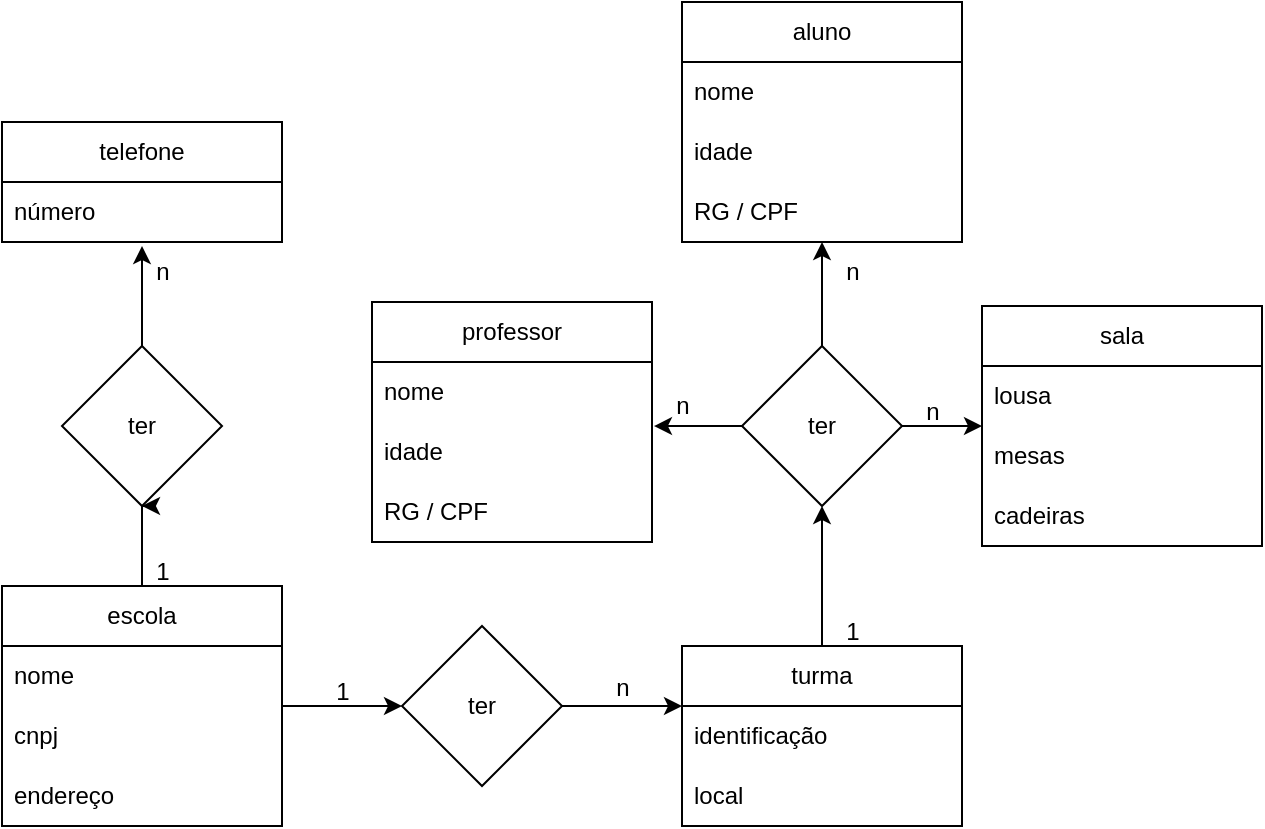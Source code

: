 <mxfile version="21.7.2" type="github">
  <diagram id="R2lEEEUBdFMjLlhIrx00" name="Page-1">
    <mxGraphModel dx="1434" dy="1818" grid="1" gridSize="10" guides="1" tooltips="1" connect="1" arrows="1" fold="1" page="1" pageScale="1" pageWidth="850" pageHeight="1100" math="0" shadow="0" extFonts="Permanent Marker^https://fonts.googleapis.com/css?family=Permanent+Marker">
      <root>
        <mxCell id="0" />
        <mxCell id="1" parent="0" />
        <mxCell id="Fs7Sn9RMDALEW2iFZP0B-6" value="" style="edgeStyle=orthogonalEdgeStyle;rounded=0;orthogonalLoop=1;jettySize=auto;html=1;" edge="1" parent="1" source="Fs7Sn9RMDALEW2iFZP0B-1" target="Fs7Sn9RMDALEW2iFZP0B-5">
          <mxGeometry relative="1" as="geometry" />
        </mxCell>
        <mxCell id="Fs7Sn9RMDALEW2iFZP0B-19" value="" style="edgeStyle=orthogonalEdgeStyle;rounded=0;orthogonalLoop=1;jettySize=auto;html=1;" edge="1" parent="1" source="Fs7Sn9RMDALEW2iFZP0B-1">
          <mxGeometry relative="1" as="geometry">
            <mxPoint x="180" y="150" as="targetPoint" />
            <Array as="points">
              <mxPoint x="180" y="150" />
              <mxPoint x="181" y="150" />
            </Array>
          </mxGeometry>
        </mxCell>
        <mxCell id="Fs7Sn9RMDALEW2iFZP0B-1" value="escola" style="swimlane;fontStyle=0;childLayout=stackLayout;horizontal=1;startSize=30;horizontalStack=0;resizeParent=1;resizeParentMax=0;resizeLast=0;collapsible=1;marginBottom=0;whiteSpace=wrap;html=1;" vertex="1" parent="1">
          <mxGeometry x="110" y="190" width="140" height="120" as="geometry" />
        </mxCell>
        <mxCell id="Fs7Sn9RMDALEW2iFZP0B-2" value="nome" style="text;strokeColor=none;fillColor=none;align=left;verticalAlign=middle;spacingLeft=4;spacingRight=4;overflow=hidden;points=[[0,0.5],[1,0.5]];portConstraint=eastwest;rotatable=0;whiteSpace=wrap;html=1;" vertex="1" parent="Fs7Sn9RMDALEW2iFZP0B-1">
          <mxGeometry y="30" width="140" height="30" as="geometry" />
        </mxCell>
        <mxCell id="Fs7Sn9RMDALEW2iFZP0B-3" value="cnpj" style="text;strokeColor=none;fillColor=none;align=left;verticalAlign=middle;spacingLeft=4;spacingRight=4;overflow=hidden;points=[[0,0.5],[1,0.5]];portConstraint=eastwest;rotatable=0;whiteSpace=wrap;html=1;" vertex="1" parent="Fs7Sn9RMDALEW2iFZP0B-1">
          <mxGeometry y="60" width="140" height="30" as="geometry" />
        </mxCell>
        <mxCell id="Fs7Sn9RMDALEW2iFZP0B-4" value="endereço" style="text;strokeColor=none;fillColor=none;align=left;verticalAlign=middle;spacingLeft=4;spacingRight=4;overflow=hidden;points=[[0,0.5],[1,0.5]];portConstraint=eastwest;rotatable=0;whiteSpace=wrap;html=1;" vertex="1" parent="Fs7Sn9RMDALEW2iFZP0B-1">
          <mxGeometry y="90" width="140" height="30" as="geometry" />
        </mxCell>
        <mxCell id="Fs7Sn9RMDALEW2iFZP0B-8" value="" style="edgeStyle=orthogonalEdgeStyle;rounded=0;orthogonalLoop=1;jettySize=auto;html=1;" edge="1" parent="1" source="Fs7Sn9RMDALEW2iFZP0B-5">
          <mxGeometry relative="1" as="geometry">
            <mxPoint x="450" y="250" as="targetPoint" />
          </mxGeometry>
        </mxCell>
        <mxCell id="Fs7Sn9RMDALEW2iFZP0B-5" value="ter" style="rhombus;whiteSpace=wrap;html=1;fontStyle=0;startSize=30;" vertex="1" parent="1">
          <mxGeometry x="310" y="210" width="80" height="80" as="geometry" />
        </mxCell>
        <mxCell id="Fs7Sn9RMDALEW2iFZP0B-13" value="1" style="text;html=1;align=center;verticalAlign=middle;resizable=0;points=[];autosize=1;strokeColor=none;fillColor=none;" vertex="1" parent="1">
          <mxGeometry x="265" y="228" width="30" height="30" as="geometry" />
        </mxCell>
        <mxCell id="Fs7Sn9RMDALEW2iFZP0B-14" value="&lt;div&gt;&lt;br&gt;&lt;/div&gt;&lt;div&gt;n&lt;/div&gt;" style="text;html=1;align=center;verticalAlign=middle;resizable=0;points=[];autosize=1;strokeColor=none;fillColor=none;" vertex="1" parent="1">
          <mxGeometry x="405" y="213" width="30" height="40" as="geometry" />
        </mxCell>
        <mxCell id="Fs7Sn9RMDALEW2iFZP0B-46" value="" style="edgeStyle=orthogonalEdgeStyle;rounded=0;orthogonalLoop=1;jettySize=auto;html=1;" edge="1" parent="1" source="Fs7Sn9RMDALEW2iFZP0B-20">
          <mxGeometry relative="1" as="geometry">
            <mxPoint x="180" y="20" as="targetPoint" />
          </mxGeometry>
        </mxCell>
        <mxCell id="Fs7Sn9RMDALEW2iFZP0B-20" value="ter" style="rhombus;whiteSpace=wrap;html=1;" vertex="1" parent="1">
          <mxGeometry x="140" y="70" width="80" height="80" as="geometry" />
        </mxCell>
        <mxCell id="Fs7Sn9RMDALEW2iFZP0B-49" value="" style="edgeStyle=orthogonalEdgeStyle;rounded=0;orthogonalLoop=1;jettySize=auto;html=1;exitX=0.5;exitY=0;exitDx=0;exitDy=0;" edge="1" parent="1" source="Fs7Sn9RMDALEW2iFZP0B-83" target="Fs7Sn9RMDALEW2iFZP0B-48">
          <mxGeometry relative="1" as="geometry">
            <mxPoint x="500" y="220" as="sourcePoint" />
          </mxGeometry>
        </mxCell>
        <mxCell id="Fs7Sn9RMDALEW2iFZP0B-57" value="" style="edgeStyle=orthogonalEdgeStyle;rounded=0;orthogonalLoop=1;jettySize=auto;html=1;entryX=1.007;entryY=0.067;entryDx=0;entryDy=0;entryPerimeter=0;" edge="1" parent="1" source="Fs7Sn9RMDALEW2iFZP0B-48" target="Fs7Sn9RMDALEW2iFZP0B-77">
          <mxGeometry relative="1" as="geometry">
            <mxPoint x="440" y="120" as="targetPoint" />
          </mxGeometry>
        </mxCell>
        <mxCell id="Fs7Sn9RMDALEW2iFZP0B-59" value="" style="edgeStyle=orthogonalEdgeStyle;rounded=0;orthogonalLoop=1;jettySize=auto;html=1;" edge="1" parent="1" source="Fs7Sn9RMDALEW2iFZP0B-48">
          <mxGeometry relative="1" as="geometry">
            <mxPoint x="600" y="110" as="targetPoint" />
          </mxGeometry>
        </mxCell>
        <mxCell id="Fs7Sn9RMDALEW2iFZP0B-48" value="ter" style="rhombus;whiteSpace=wrap;html=1;rounded=0;" vertex="1" parent="1">
          <mxGeometry x="480" y="70" width="80" height="80" as="geometry" />
        </mxCell>
        <mxCell id="Fs7Sn9RMDALEW2iFZP0B-61" value="&lt;div&gt;&lt;br&gt;&lt;/div&gt;&lt;div&gt;n&lt;/div&gt;" style="text;html=1;align=center;verticalAlign=middle;resizable=0;points=[];autosize=1;strokeColor=none;fillColor=none;" vertex="1" parent="1">
          <mxGeometry x="560" y="75" width="30" height="40" as="geometry" />
        </mxCell>
        <mxCell id="Fs7Sn9RMDALEW2iFZP0B-62" value="n" style="text;html=1;align=center;verticalAlign=middle;resizable=0;points=[];autosize=1;strokeColor=none;fillColor=none;" vertex="1" parent="1">
          <mxGeometry x="435" y="85" width="30" height="30" as="geometry" />
        </mxCell>
        <mxCell id="Fs7Sn9RMDALEW2iFZP0B-63" value="1" style="text;html=1;align=center;verticalAlign=middle;resizable=0;points=[];autosize=1;strokeColor=none;fillColor=none;" vertex="1" parent="1">
          <mxGeometry x="520" y="198" width="30" height="30" as="geometry" />
        </mxCell>
        <mxCell id="Fs7Sn9RMDALEW2iFZP0B-64" value="n" style="text;html=1;align=center;verticalAlign=middle;resizable=0;points=[];autosize=1;strokeColor=none;fillColor=none;" vertex="1" parent="1">
          <mxGeometry x="520" y="18" width="30" height="30" as="geometry" />
        </mxCell>
        <mxCell id="Fs7Sn9RMDALEW2iFZP0B-65" value="1" style="text;html=1;align=center;verticalAlign=middle;resizable=0;points=[];autosize=1;strokeColor=none;fillColor=none;" vertex="1" parent="1">
          <mxGeometry x="175" y="168" width="30" height="30" as="geometry" />
        </mxCell>
        <mxCell id="Fs7Sn9RMDALEW2iFZP0B-66" value="n" style="text;html=1;align=center;verticalAlign=middle;resizable=0;points=[];autosize=1;strokeColor=none;fillColor=none;" vertex="1" parent="1">
          <mxGeometry x="175" y="18" width="30" height="30" as="geometry" />
        </mxCell>
        <mxCell id="Fs7Sn9RMDALEW2iFZP0B-67" value="aluno" style="swimlane;fontStyle=0;childLayout=stackLayout;horizontal=1;startSize=30;horizontalStack=0;resizeParent=1;resizeParentMax=0;resizeLast=0;collapsible=1;marginBottom=0;whiteSpace=wrap;html=1;" vertex="1" parent="1">
          <mxGeometry x="450" y="-102" width="140" height="120" as="geometry" />
        </mxCell>
        <mxCell id="Fs7Sn9RMDALEW2iFZP0B-68" value="nome" style="text;strokeColor=none;fillColor=none;align=left;verticalAlign=middle;spacingLeft=4;spacingRight=4;overflow=hidden;points=[[0,0.5],[1,0.5]];portConstraint=eastwest;rotatable=0;whiteSpace=wrap;html=1;" vertex="1" parent="Fs7Sn9RMDALEW2iFZP0B-67">
          <mxGeometry y="30" width="140" height="30" as="geometry" />
        </mxCell>
        <mxCell id="Fs7Sn9RMDALEW2iFZP0B-69" value="idade" style="text;strokeColor=none;fillColor=none;align=left;verticalAlign=middle;spacingLeft=4;spacingRight=4;overflow=hidden;points=[[0,0.5],[1,0.5]];portConstraint=eastwest;rotatable=0;whiteSpace=wrap;html=1;" vertex="1" parent="Fs7Sn9RMDALEW2iFZP0B-67">
          <mxGeometry y="60" width="140" height="30" as="geometry" />
        </mxCell>
        <mxCell id="Fs7Sn9RMDALEW2iFZP0B-70" value="RG / CPF" style="text;strokeColor=none;fillColor=none;align=left;verticalAlign=middle;spacingLeft=4;spacingRight=4;overflow=hidden;points=[[0,0.5],[1,0.5]];portConstraint=eastwest;rotatable=0;whiteSpace=wrap;html=1;" vertex="1" parent="Fs7Sn9RMDALEW2iFZP0B-67">
          <mxGeometry y="90" width="140" height="30" as="geometry" />
        </mxCell>
        <mxCell id="Fs7Sn9RMDALEW2iFZP0B-71" value="sala" style="swimlane;fontStyle=0;childLayout=stackLayout;horizontal=1;startSize=30;horizontalStack=0;resizeParent=1;resizeParentMax=0;resizeLast=0;collapsible=1;marginBottom=0;whiteSpace=wrap;html=1;" vertex="1" parent="1">
          <mxGeometry x="600" y="50" width="140" height="120" as="geometry" />
        </mxCell>
        <mxCell id="Fs7Sn9RMDALEW2iFZP0B-72" value="lousa" style="text;strokeColor=none;fillColor=none;align=left;verticalAlign=middle;spacingLeft=4;spacingRight=4;overflow=hidden;points=[[0,0.5],[1,0.5]];portConstraint=eastwest;rotatable=0;whiteSpace=wrap;html=1;" vertex="1" parent="Fs7Sn9RMDALEW2iFZP0B-71">
          <mxGeometry y="30" width="140" height="30" as="geometry" />
        </mxCell>
        <mxCell id="Fs7Sn9RMDALEW2iFZP0B-73" value="mesas" style="text;strokeColor=none;fillColor=none;align=left;verticalAlign=middle;spacingLeft=4;spacingRight=4;overflow=hidden;points=[[0,0.5],[1,0.5]];portConstraint=eastwest;rotatable=0;whiteSpace=wrap;html=1;" vertex="1" parent="Fs7Sn9RMDALEW2iFZP0B-71">
          <mxGeometry y="60" width="140" height="30" as="geometry" />
        </mxCell>
        <mxCell id="Fs7Sn9RMDALEW2iFZP0B-74" value="cadeiras" style="text;strokeColor=none;fillColor=none;align=left;verticalAlign=middle;spacingLeft=4;spacingRight=4;overflow=hidden;points=[[0,0.5],[1,0.5]];portConstraint=eastwest;rotatable=0;whiteSpace=wrap;html=1;" vertex="1" parent="Fs7Sn9RMDALEW2iFZP0B-71">
          <mxGeometry y="90" width="140" height="30" as="geometry" />
        </mxCell>
        <mxCell id="Fs7Sn9RMDALEW2iFZP0B-75" value="professor" style="swimlane;fontStyle=0;childLayout=stackLayout;horizontal=1;startSize=30;horizontalStack=0;resizeParent=1;resizeParentMax=0;resizeLast=0;collapsible=1;marginBottom=0;whiteSpace=wrap;html=1;" vertex="1" parent="1">
          <mxGeometry x="295" y="48" width="140" height="120" as="geometry" />
        </mxCell>
        <mxCell id="Fs7Sn9RMDALEW2iFZP0B-76" value="nome" style="text;strokeColor=none;fillColor=none;align=left;verticalAlign=middle;spacingLeft=4;spacingRight=4;overflow=hidden;points=[[0,0.5],[1,0.5]];portConstraint=eastwest;rotatable=0;whiteSpace=wrap;html=1;" vertex="1" parent="Fs7Sn9RMDALEW2iFZP0B-75">
          <mxGeometry y="30" width="140" height="30" as="geometry" />
        </mxCell>
        <mxCell id="Fs7Sn9RMDALEW2iFZP0B-77" value="idade" style="text;strokeColor=none;fillColor=none;align=left;verticalAlign=middle;spacingLeft=4;spacingRight=4;overflow=hidden;points=[[0,0.5],[1,0.5]];portConstraint=eastwest;rotatable=0;whiteSpace=wrap;html=1;" vertex="1" parent="Fs7Sn9RMDALEW2iFZP0B-75">
          <mxGeometry y="60" width="140" height="30" as="geometry" />
        </mxCell>
        <mxCell id="Fs7Sn9RMDALEW2iFZP0B-78" value="RG / CPF" style="text;strokeColor=none;fillColor=none;align=left;verticalAlign=middle;spacingLeft=4;spacingRight=4;overflow=hidden;points=[[0,0.5],[1,0.5]];portConstraint=eastwest;rotatable=0;whiteSpace=wrap;html=1;" vertex="1" parent="Fs7Sn9RMDALEW2iFZP0B-75">
          <mxGeometry y="90" width="140" height="30" as="geometry" />
        </mxCell>
        <mxCell id="Fs7Sn9RMDALEW2iFZP0B-79" value="telefone" style="swimlane;fontStyle=0;childLayout=stackLayout;horizontal=1;startSize=30;horizontalStack=0;resizeParent=1;resizeParentMax=0;resizeLast=0;collapsible=1;marginBottom=0;whiteSpace=wrap;html=1;" vertex="1" parent="1">
          <mxGeometry x="110" y="-42" width="140" height="60" as="geometry" />
        </mxCell>
        <mxCell id="Fs7Sn9RMDALEW2iFZP0B-80" value="número" style="text;strokeColor=none;fillColor=none;align=left;verticalAlign=middle;spacingLeft=4;spacingRight=4;overflow=hidden;points=[[0,0.5],[1,0.5]];portConstraint=eastwest;rotatable=0;whiteSpace=wrap;html=1;" vertex="1" parent="Fs7Sn9RMDALEW2iFZP0B-79">
          <mxGeometry y="30" width="140" height="30" as="geometry" />
        </mxCell>
        <mxCell id="Fs7Sn9RMDALEW2iFZP0B-83" value="turma" style="swimlane;fontStyle=0;childLayout=stackLayout;horizontal=1;startSize=30;horizontalStack=0;resizeParent=1;resizeParentMax=0;resizeLast=0;collapsible=1;marginBottom=0;whiteSpace=wrap;html=1;" vertex="1" parent="1">
          <mxGeometry x="450" y="220" width="140" height="90" as="geometry" />
        </mxCell>
        <mxCell id="Fs7Sn9RMDALEW2iFZP0B-84" value="identificação" style="text;strokeColor=none;fillColor=none;align=left;verticalAlign=middle;spacingLeft=4;spacingRight=4;overflow=hidden;points=[[0,0.5],[1,0.5]];portConstraint=eastwest;rotatable=0;whiteSpace=wrap;html=1;" vertex="1" parent="Fs7Sn9RMDALEW2iFZP0B-83">
          <mxGeometry y="30" width="140" height="30" as="geometry" />
        </mxCell>
        <mxCell id="Fs7Sn9RMDALEW2iFZP0B-85" value="local" style="text;strokeColor=none;fillColor=none;align=left;verticalAlign=middle;spacingLeft=4;spacingRight=4;overflow=hidden;points=[[0,0.5],[1,0.5]];portConstraint=eastwest;rotatable=0;whiteSpace=wrap;html=1;" vertex="1" parent="Fs7Sn9RMDALEW2iFZP0B-83">
          <mxGeometry y="60" width="140" height="30" as="geometry" />
        </mxCell>
        <mxCell id="Fs7Sn9RMDALEW2iFZP0B-87" value="" style="endArrow=classic;html=1;rounded=0;exitX=0.5;exitY=0;exitDx=0;exitDy=0;" edge="1" parent="1" source="Fs7Sn9RMDALEW2iFZP0B-48" target="Fs7Sn9RMDALEW2iFZP0B-70">
          <mxGeometry width="50" height="50" relative="1" as="geometry">
            <mxPoint x="480" y="75" as="sourcePoint" />
            <mxPoint x="520" y="25" as="targetPoint" />
            <Array as="points">
              <mxPoint x="520" y="50" />
            </Array>
          </mxGeometry>
        </mxCell>
      </root>
    </mxGraphModel>
  </diagram>
</mxfile>
